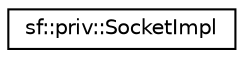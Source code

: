 digraph "Graphical Class Hierarchy"
{
 // LATEX_PDF_SIZE
  edge [fontname="Helvetica",fontsize="10",labelfontname="Helvetica",labelfontsize="10"];
  node [fontname="Helvetica",fontsize="10",shape=record];
  rankdir="LR";
  Node0 [label="sf::priv::SocketImpl",height=0.2,width=0.4,color="black", fillcolor="white", style="filled",URL="$d3/df1/classsf_1_1priv_1_1SocketImpl.html",tooltip="Helper class implementing all the non-portable socket stuff; this is the Unix version."];
}
